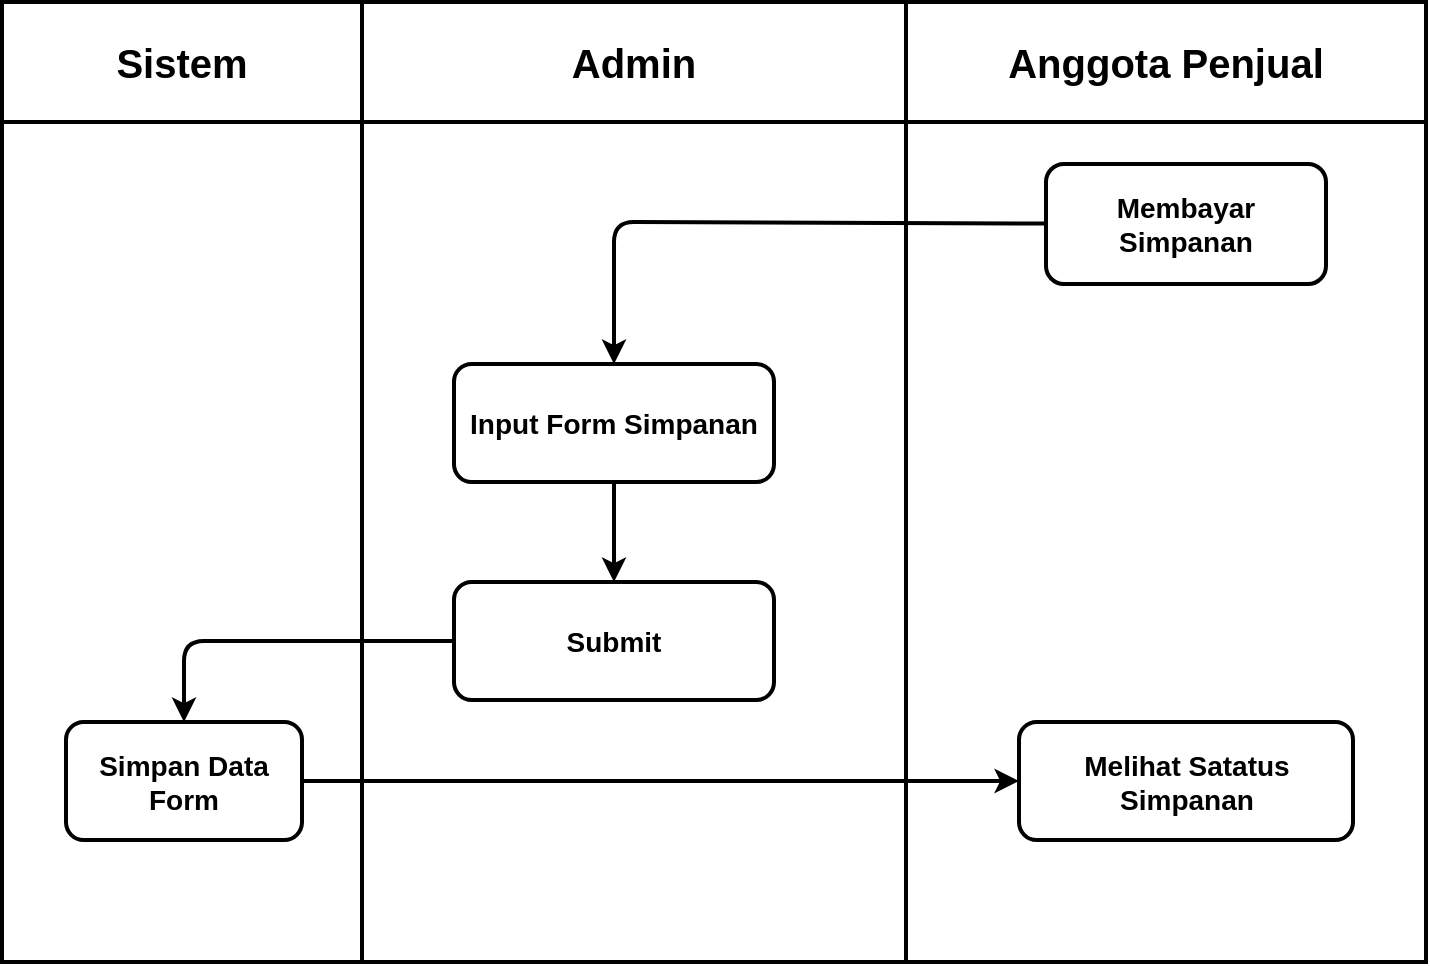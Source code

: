 <mxfile>
    <diagram id="OSpzMRFya0VDMqlgsKy0" name="Simpanan">
        <mxGraphModel dx="882" dy="541" grid="1" gridSize="10" guides="1" tooltips="1" connect="1" arrows="1" fold="1" page="1" pageScale="1" pageWidth="827" pageHeight="1169" math="0" shadow="0">
            <root>
                <mxCell id="0"/>
                <mxCell id="1" parent="0"/>
                <mxCell id="2" value="" style="shape=table;startSize=0;container=1;collapsible=0;childLayout=tableLayout;fontSize=18;fontStyle=1;strokeWidth=2;" vertex="1" parent="1">
                    <mxGeometry x="108" y="80" width="712" height="480" as="geometry"/>
                </mxCell>
                <mxCell id="3" value="" style="shape=tableRow;horizontal=0;startSize=0;swimlaneHead=0;swimlaneBody=0;strokeColor=inherit;top=0;left=0;bottom=0;right=0;collapsible=0;dropTarget=0;fillColor=none;points=[[0,0.5],[1,0.5]];portConstraint=eastwest;fontSize=16;" vertex="1" parent="2">
                    <mxGeometry width="712" height="60" as="geometry"/>
                </mxCell>
                <mxCell id="fNrrZDgymLbOFoV5J98R-16" value="Sistem" style="shape=partialRectangle;html=1;whiteSpace=wrap;connectable=0;strokeColor=inherit;overflow=hidden;fillColor=none;top=0;left=0;bottom=0;right=0;pointerEvents=1;fontSize=20;fontStyle=1" vertex="1" parent="3">
                    <mxGeometry width="180" height="60" as="geometry">
                        <mxRectangle width="180" height="60" as="alternateBounds"/>
                    </mxGeometry>
                </mxCell>
                <mxCell id="4" value="Admin" style="shape=partialRectangle;html=1;whiteSpace=wrap;connectable=0;strokeColor=inherit;overflow=hidden;fillColor=none;top=0;left=0;bottom=0;right=0;pointerEvents=1;fontSize=20;fontStyle=1" vertex="1" parent="3">
                    <mxGeometry x="180" width="272" height="60" as="geometry">
                        <mxRectangle width="272" height="60" as="alternateBounds"/>
                    </mxGeometry>
                </mxCell>
                <mxCell id="5" value="Anggota Penjual" style="shape=partialRectangle;html=1;whiteSpace=wrap;connectable=0;strokeColor=inherit;overflow=hidden;fillColor=none;top=0;left=0;bottom=0;right=0;pointerEvents=1;fontSize=20;fontStyle=1" vertex="1" parent="3">
                    <mxGeometry x="452" width="260" height="60" as="geometry">
                        <mxRectangle width="260" height="60" as="alternateBounds"/>
                    </mxGeometry>
                </mxCell>
                <mxCell id="7" value="" style="shape=tableRow;horizontal=0;startSize=0;swimlaneHead=0;swimlaneBody=0;strokeColor=inherit;top=0;left=0;bottom=0;right=0;collapsible=0;dropTarget=0;fillColor=none;points=[[0,0.5],[1,0.5]];portConstraint=eastwest;fontSize=16;" vertex="1" parent="2">
                    <mxGeometry y="60" width="712" height="420" as="geometry"/>
                </mxCell>
                <mxCell id="fNrrZDgymLbOFoV5J98R-17" style="shape=partialRectangle;html=1;whiteSpace=wrap;connectable=0;strokeColor=inherit;overflow=hidden;fillColor=none;top=0;left=0;bottom=0;right=0;pointerEvents=1;fontSize=16;" vertex="1" parent="7">
                    <mxGeometry width="180" height="420" as="geometry">
                        <mxRectangle width="180" height="420" as="alternateBounds"/>
                    </mxGeometry>
                </mxCell>
                <mxCell id="8" value="" style="shape=partialRectangle;html=1;whiteSpace=wrap;connectable=0;strokeColor=inherit;overflow=hidden;fillColor=none;top=0;left=0;bottom=0;right=0;pointerEvents=1;fontSize=16;" vertex="1" parent="7">
                    <mxGeometry x="180" width="272" height="420" as="geometry">
                        <mxRectangle width="272" height="420" as="alternateBounds"/>
                    </mxGeometry>
                </mxCell>
                <mxCell id="9" value="" style="shape=partialRectangle;html=1;whiteSpace=wrap;connectable=0;strokeColor=inherit;overflow=hidden;fillColor=none;top=0;left=0;bottom=0;right=0;pointerEvents=1;fontSize=16;" vertex="1" parent="7">
                    <mxGeometry x="452" width="260" height="420" as="geometry">
                        <mxRectangle width="260" height="420" as="alternateBounds"/>
                    </mxGeometry>
                </mxCell>
                <mxCell id="11" style="edgeStyle=none;html=1;entryX=0.5;entryY=0;entryDx=0;entryDy=0;strokeWidth=2;" edge="1" parent="1" source="12" target="14">
                    <mxGeometry relative="1" as="geometry">
                        <Array as="points">
                            <mxPoint x="414" y="190"/>
                        </Array>
                    </mxGeometry>
                </mxCell>
                <mxCell id="12" value="Membayar Simpanan" style="rounded=1;whiteSpace=wrap;html=1;fontStyle=1;fontSize=14;strokeWidth=2;" vertex="1" parent="1">
                    <mxGeometry x="630" y="161" width="140" height="60" as="geometry"/>
                </mxCell>
                <mxCell id="13" style="edgeStyle=none;html=1;strokeWidth=2;exitX=1;exitY=0.5;exitDx=0;exitDy=0;" edge="1" parent="1" source="fNrrZDgymLbOFoV5J98R-19" target="16">
                    <mxGeometry relative="1" as="geometry"/>
                </mxCell>
                <mxCell id="fNrrZDgymLbOFoV5J98R-20" value="" style="edgeStyle=none;html=1;strokeWidth=2;" edge="1" parent="1" source="14" target="fNrrZDgymLbOFoV5J98R-18">
                    <mxGeometry relative="1" as="geometry"/>
                </mxCell>
                <mxCell id="14" value="Input Form Simpanan" style="rounded=1;whiteSpace=wrap;html=1;fontStyle=1;fontSize=14;strokeWidth=2;" vertex="1" parent="1">
                    <mxGeometry x="334" y="261" width="160" height="59" as="geometry"/>
                </mxCell>
                <mxCell id="16" value="Melihat Satatus Simpanan" style="rounded=1;whiteSpace=wrap;html=1;fontStyle=1;fontSize=14;strokeWidth=2;" vertex="1" parent="1">
                    <mxGeometry x="616.5" y="440" width="167" height="59" as="geometry"/>
                </mxCell>
                <mxCell id="fNrrZDgymLbOFoV5J98R-21" value="" style="edgeStyle=orthogonalEdgeStyle;html=1;strokeWidth=2;entryX=0.5;entryY=0;entryDx=0;entryDy=0;" edge="1" parent="1" source="fNrrZDgymLbOFoV5J98R-18" target="fNrrZDgymLbOFoV5J98R-19">
                    <mxGeometry relative="1" as="geometry"/>
                </mxCell>
                <mxCell id="fNrrZDgymLbOFoV5J98R-18" value="Submit" style="rounded=1;whiteSpace=wrap;html=1;fontStyle=1;fontSize=14;strokeWidth=2;" vertex="1" parent="1">
                    <mxGeometry x="334" y="370" width="160" height="59" as="geometry"/>
                </mxCell>
                <mxCell id="fNrrZDgymLbOFoV5J98R-19" value="Simpan Data Form" style="rounded=1;whiteSpace=wrap;html=1;fontStyle=1;fontSize=14;strokeWidth=2;" vertex="1" parent="1">
                    <mxGeometry x="140" y="440" width="118" height="59" as="geometry"/>
                </mxCell>
            </root>
        </mxGraphModel>
    </diagram>
</mxfile>